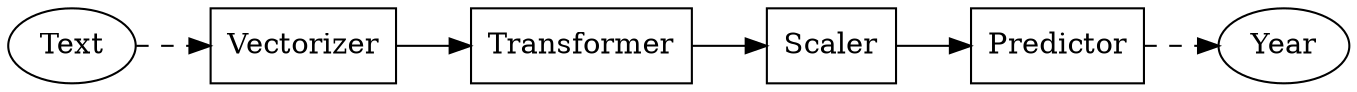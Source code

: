 digraph G {
	graph [rankdir=LR]
	Vectorizer, Transformer, Scaler, Predictor [shape=box]
	Text -> Vectorizer [style=dashed]
	Vectorizer -> Transformer -> Scaler -> Predictor
	Predictor -> Year [style=dashed]
}